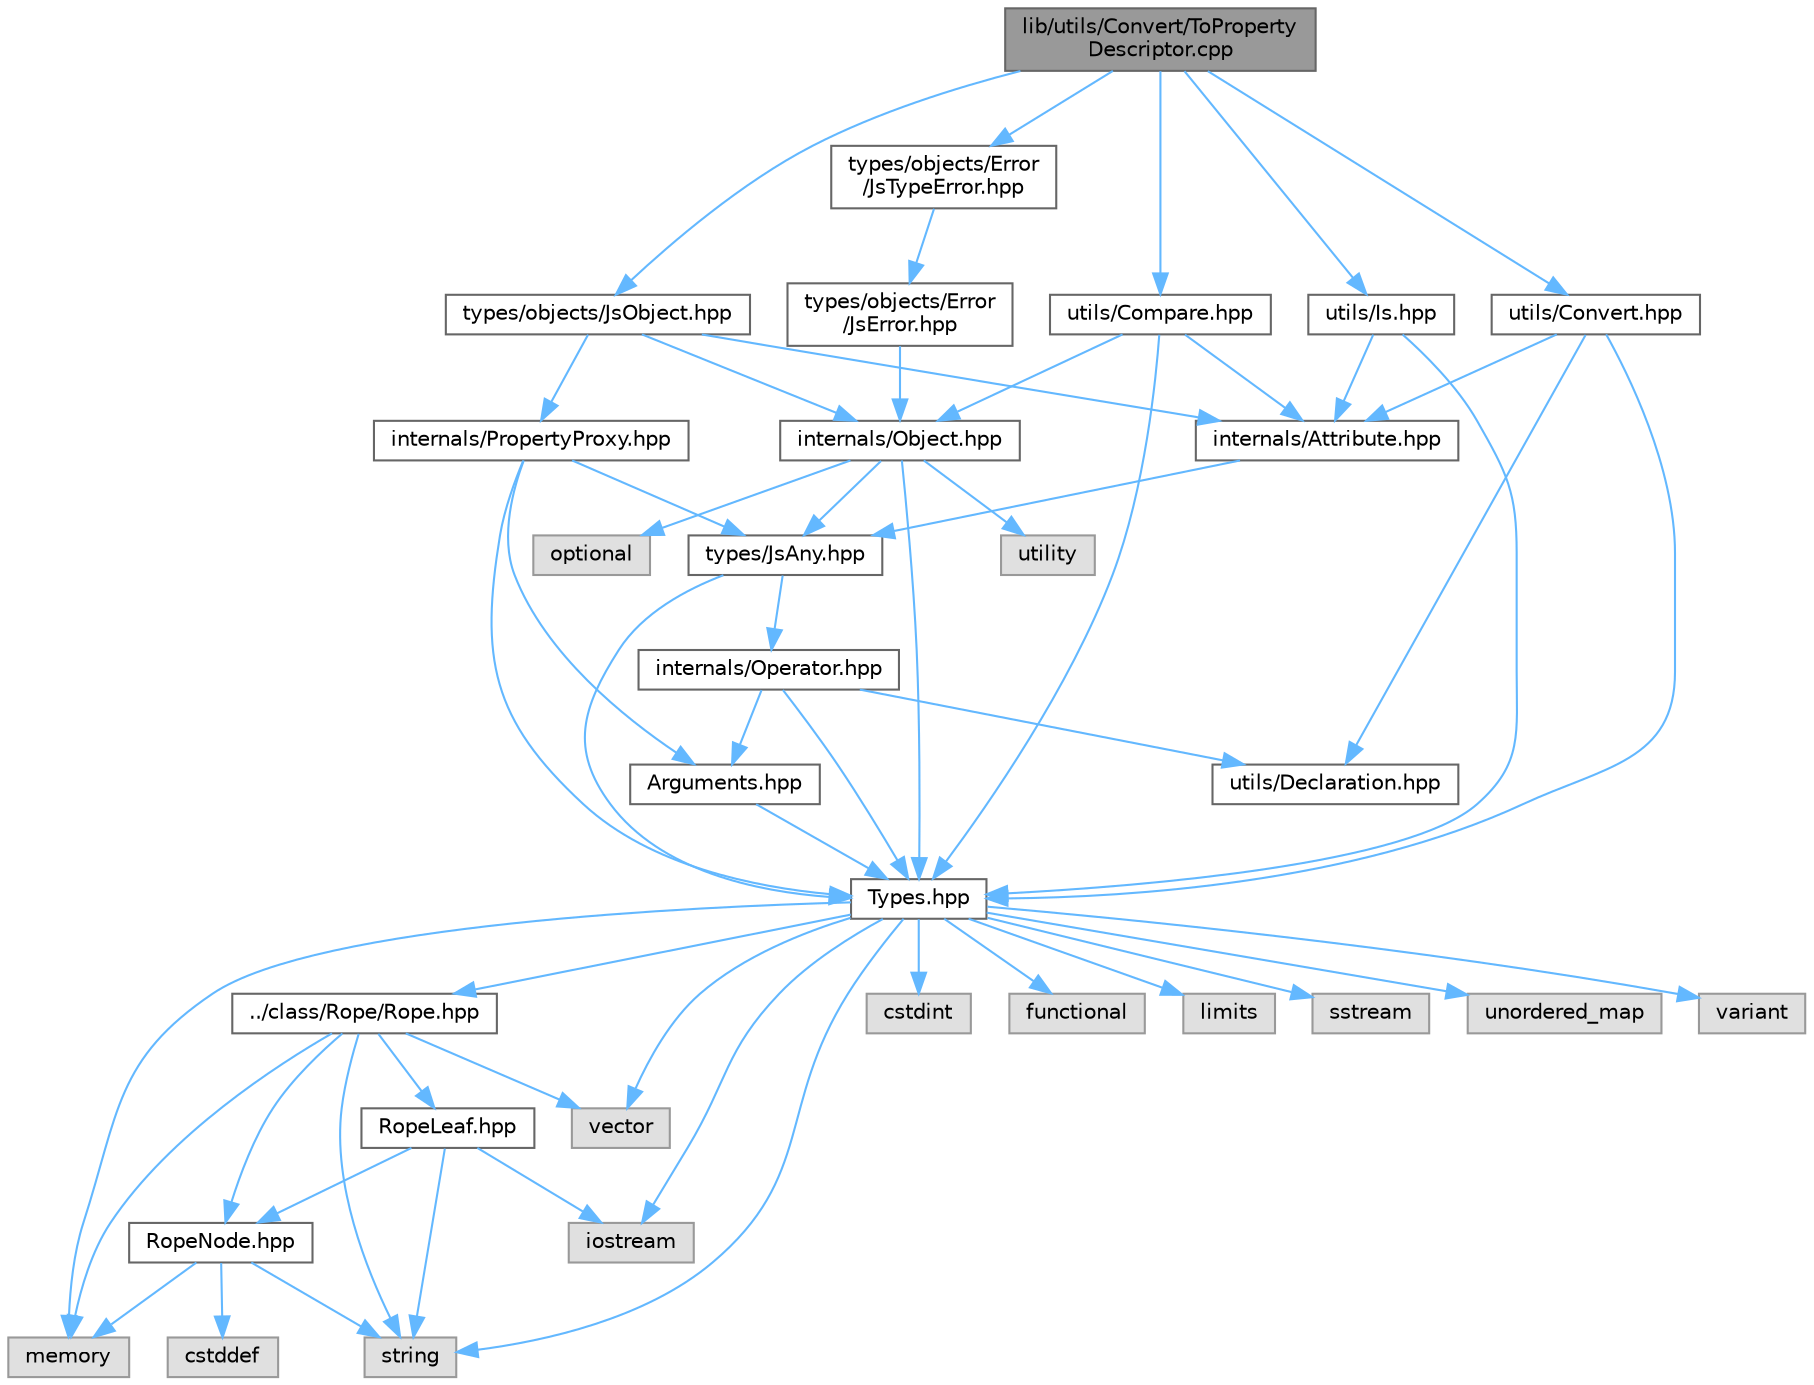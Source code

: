 digraph "lib/utils/Convert/ToPropertyDescriptor.cpp"
{
 // LATEX_PDF_SIZE
  bgcolor="transparent";
  edge [fontname=Helvetica,fontsize=10,labelfontname=Helvetica,labelfontsize=10];
  node [fontname=Helvetica,fontsize=10,shape=box,height=0.2,width=0.4];
  Node1 [id="Node000001",label="lib/utils/Convert/ToProperty\lDescriptor.cpp",height=0.2,width=0.4,color="gray40", fillcolor="grey60", style="filled", fontcolor="black",tooltip=" "];
  Node1 -> Node2 [id="edge1_Node000001_Node000002",color="steelblue1",style="solid",tooltip=" "];
  Node2 [id="Node000002",label="types/objects/JsObject.hpp",height=0.2,width=0.4,color="grey40", fillcolor="white", style="filled",URL="$JsObject_8hpp.html",tooltip=" "];
  Node2 -> Node3 [id="edge2_Node000002_Node000003",color="steelblue1",style="solid",tooltip=" "];
  Node3 [id="Node000003",label="internals/Attribute.hpp",height=0.2,width=0.4,color="grey40", fillcolor="white", style="filled",URL="$Attribute_8hpp.html",tooltip=" "];
  Node3 -> Node4 [id="edge3_Node000003_Node000004",color="steelblue1",style="solid",tooltip=" "];
  Node4 [id="Node000004",label="types/JsAny.hpp",height=0.2,width=0.4,color="grey40", fillcolor="white", style="filled",URL="$JsAny_8hpp.html",tooltip=" "];
  Node4 -> Node5 [id="edge4_Node000004_Node000005",color="steelblue1",style="solid",tooltip=" "];
  Node5 [id="Node000005",label="Types.hpp",height=0.2,width=0.4,color="grey40", fillcolor="white", style="filled",URL="$Types_8hpp.html",tooltip=" "];
  Node5 -> Node6 [id="edge5_Node000005_Node000006",color="steelblue1",style="solid",tooltip=" "];
  Node6 [id="Node000006",label="../class/Rope/Rope.hpp",height=0.2,width=0.4,color="grey40", fillcolor="white", style="filled",URL="$Rope_8hpp.html",tooltip=" "];
  Node6 -> Node7 [id="edge6_Node000006_Node000007",color="steelblue1",style="solid",tooltip=" "];
  Node7 [id="Node000007",label="RopeLeaf.hpp",height=0.2,width=0.4,color="grey40", fillcolor="white", style="filled",URL="$RopeLeaf_8hpp.html",tooltip=" "];
  Node7 -> Node8 [id="edge7_Node000007_Node000008",color="steelblue1",style="solid",tooltip=" "];
  Node8 [id="Node000008",label="RopeNode.hpp",height=0.2,width=0.4,color="grey40", fillcolor="white", style="filled",URL="$RopeNode_8hpp.html",tooltip=" "];
  Node8 -> Node9 [id="edge8_Node000008_Node000009",color="steelblue1",style="solid",tooltip=" "];
  Node9 [id="Node000009",label="cstddef",height=0.2,width=0.4,color="grey60", fillcolor="#E0E0E0", style="filled",tooltip=" "];
  Node8 -> Node10 [id="edge9_Node000008_Node000010",color="steelblue1",style="solid",tooltip=" "];
  Node10 [id="Node000010",label="memory",height=0.2,width=0.4,color="grey60", fillcolor="#E0E0E0", style="filled",tooltip=" "];
  Node8 -> Node11 [id="edge10_Node000008_Node000011",color="steelblue1",style="solid",tooltip=" "];
  Node11 [id="Node000011",label="string",height=0.2,width=0.4,color="grey60", fillcolor="#E0E0E0", style="filled",tooltip=" "];
  Node7 -> Node12 [id="edge11_Node000007_Node000012",color="steelblue1",style="solid",tooltip=" "];
  Node12 [id="Node000012",label="iostream",height=0.2,width=0.4,color="grey60", fillcolor="#E0E0E0", style="filled",tooltip=" "];
  Node7 -> Node11 [id="edge12_Node000007_Node000011",color="steelblue1",style="solid",tooltip=" "];
  Node6 -> Node8 [id="edge13_Node000006_Node000008",color="steelblue1",style="solid",tooltip=" "];
  Node6 -> Node10 [id="edge14_Node000006_Node000010",color="steelblue1",style="solid",tooltip=" "];
  Node6 -> Node11 [id="edge15_Node000006_Node000011",color="steelblue1",style="solid",tooltip=" "];
  Node6 -> Node13 [id="edge16_Node000006_Node000013",color="steelblue1",style="solid",tooltip=" "];
  Node13 [id="Node000013",label="vector",height=0.2,width=0.4,color="grey60", fillcolor="#E0E0E0", style="filled",tooltip=" "];
  Node5 -> Node14 [id="edge17_Node000005_Node000014",color="steelblue1",style="solid",tooltip=" "];
  Node14 [id="Node000014",label="cstdint",height=0.2,width=0.4,color="grey60", fillcolor="#E0E0E0", style="filled",tooltip=" "];
  Node5 -> Node15 [id="edge18_Node000005_Node000015",color="steelblue1",style="solid",tooltip=" "];
  Node15 [id="Node000015",label="functional",height=0.2,width=0.4,color="grey60", fillcolor="#E0E0E0", style="filled",tooltip=" "];
  Node5 -> Node12 [id="edge19_Node000005_Node000012",color="steelblue1",style="solid",tooltip=" "];
  Node5 -> Node16 [id="edge20_Node000005_Node000016",color="steelblue1",style="solid",tooltip=" "];
  Node16 [id="Node000016",label="limits",height=0.2,width=0.4,color="grey60", fillcolor="#E0E0E0", style="filled",tooltip=" "];
  Node5 -> Node10 [id="edge21_Node000005_Node000010",color="steelblue1",style="solid",tooltip=" "];
  Node5 -> Node17 [id="edge22_Node000005_Node000017",color="steelblue1",style="solid",tooltip=" "];
  Node17 [id="Node000017",label="sstream",height=0.2,width=0.4,color="grey60", fillcolor="#E0E0E0", style="filled",tooltip=" "];
  Node5 -> Node11 [id="edge23_Node000005_Node000011",color="steelblue1",style="solid",tooltip=" "];
  Node5 -> Node18 [id="edge24_Node000005_Node000018",color="steelblue1",style="solid",tooltip=" "];
  Node18 [id="Node000018",label="unordered_map",height=0.2,width=0.4,color="grey60", fillcolor="#E0E0E0", style="filled",tooltip=" "];
  Node5 -> Node19 [id="edge25_Node000005_Node000019",color="steelblue1",style="solid",tooltip=" "];
  Node19 [id="Node000019",label="variant",height=0.2,width=0.4,color="grey60", fillcolor="#E0E0E0", style="filled",tooltip=" "];
  Node5 -> Node13 [id="edge26_Node000005_Node000013",color="steelblue1",style="solid",tooltip=" "];
  Node4 -> Node20 [id="edge27_Node000004_Node000020",color="steelblue1",style="solid",tooltip=" "];
  Node20 [id="Node000020",label="internals/Operator.hpp",height=0.2,width=0.4,color="grey40", fillcolor="white", style="filled",URL="$Operator_8hpp.html",tooltip=" "];
  Node20 -> Node21 [id="edge28_Node000020_Node000021",color="steelblue1",style="solid",tooltip=" "];
  Node21 [id="Node000021",label="Arguments.hpp",height=0.2,width=0.4,color="grey40", fillcolor="white", style="filled",URL="$Arguments_8hpp.html",tooltip=" "];
  Node21 -> Node5 [id="edge29_Node000021_Node000005",color="steelblue1",style="solid",tooltip=" "];
  Node20 -> Node5 [id="edge30_Node000020_Node000005",color="steelblue1",style="solid",tooltip=" "];
  Node20 -> Node22 [id="edge31_Node000020_Node000022",color="steelblue1",style="solid",tooltip=" "];
  Node22 [id="Node000022",label="utils/Declaration.hpp",height=0.2,width=0.4,color="grey40", fillcolor="white", style="filled",URL="$Declaration_8hpp.html",tooltip=" "];
  Node2 -> Node23 [id="edge32_Node000002_Node000023",color="steelblue1",style="solid",tooltip=" "];
  Node23 [id="Node000023",label="internals/Object.hpp",height=0.2,width=0.4,color="grey40", fillcolor="white", style="filled",URL="$Object_8hpp.html",tooltip=" "];
  Node23 -> Node4 [id="edge33_Node000023_Node000004",color="steelblue1",style="solid",tooltip=" "];
  Node23 -> Node5 [id="edge34_Node000023_Node000005",color="steelblue1",style="solid",tooltip=" "];
  Node23 -> Node24 [id="edge35_Node000023_Node000024",color="steelblue1",style="solid",tooltip=" "];
  Node24 [id="Node000024",label="optional",height=0.2,width=0.4,color="grey60", fillcolor="#E0E0E0", style="filled",tooltip=" "];
  Node23 -> Node25 [id="edge36_Node000023_Node000025",color="steelblue1",style="solid",tooltip=" "];
  Node25 [id="Node000025",label="utility",height=0.2,width=0.4,color="grey60", fillcolor="#E0E0E0", style="filled",tooltip=" "];
  Node2 -> Node26 [id="edge37_Node000002_Node000026",color="steelblue1",style="solid",tooltip=" "];
  Node26 [id="Node000026",label="internals/PropertyProxy.hpp",height=0.2,width=0.4,color="grey40", fillcolor="white", style="filled",URL="$PropertyProxy_8hpp.html",tooltip=" "];
  Node26 -> Node21 [id="edge38_Node000026_Node000021",color="steelblue1",style="solid",tooltip=" "];
  Node26 -> Node4 [id="edge39_Node000026_Node000004",color="steelblue1",style="solid",tooltip=" "];
  Node26 -> Node5 [id="edge40_Node000026_Node000005",color="steelblue1",style="solid",tooltip=" "];
  Node1 -> Node27 [id="edge41_Node000001_Node000027",color="steelblue1",style="solid",tooltip=" "];
  Node27 [id="Node000027",label="types/objects/Error\l/JsTypeError.hpp",height=0.2,width=0.4,color="grey40", fillcolor="white", style="filled",URL="$JsTypeError_8hpp.html",tooltip=" "];
  Node27 -> Node28 [id="edge42_Node000027_Node000028",color="steelblue1",style="solid",tooltip=" "];
  Node28 [id="Node000028",label="types/objects/Error\l/JsError.hpp",height=0.2,width=0.4,color="grey40", fillcolor="white", style="filled",URL="$JsError_8hpp.html",tooltip=" "];
  Node28 -> Node23 [id="edge43_Node000028_Node000023",color="steelblue1",style="solid",tooltip=" "];
  Node1 -> Node29 [id="edge44_Node000001_Node000029",color="steelblue1",style="solid",tooltip=" "];
  Node29 [id="Node000029",label="utils/Compare.hpp",height=0.2,width=0.4,color="grey40", fillcolor="white", style="filled",URL="$Compare_8hpp.html",tooltip=" "];
  Node29 -> Node3 [id="edge45_Node000029_Node000003",color="steelblue1",style="solid",tooltip=" "];
  Node29 -> Node5 [id="edge46_Node000029_Node000005",color="steelblue1",style="solid",tooltip=" "];
  Node29 -> Node23 [id="edge47_Node000029_Node000023",color="steelblue1",style="solid",tooltip=" "];
  Node1 -> Node30 [id="edge48_Node000001_Node000030",color="steelblue1",style="solid",tooltip=" "];
  Node30 [id="Node000030",label="utils/Convert.hpp",height=0.2,width=0.4,color="grey40", fillcolor="white", style="filled",URL="$Convert_8hpp.html",tooltip=" "];
  Node30 -> Node3 [id="edge49_Node000030_Node000003",color="steelblue1",style="solid",tooltip=" "];
  Node30 -> Node5 [id="edge50_Node000030_Node000005",color="steelblue1",style="solid",tooltip=" "];
  Node30 -> Node22 [id="edge51_Node000030_Node000022",color="steelblue1",style="solid",tooltip=" "];
  Node1 -> Node31 [id="edge52_Node000001_Node000031",color="steelblue1",style="solid",tooltip=" "];
  Node31 [id="Node000031",label="utils/Is.hpp",height=0.2,width=0.4,color="grey40", fillcolor="white", style="filled",URL="$Is_8hpp.html",tooltip=" "];
  Node31 -> Node3 [id="edge53_Node000031_Node000003",color="steelblue1",style="solid",tooltip=" "];
  Node31 -> Node5 [id="edge54_Node000031_Node000005",color="steelblue1",style="solid",tooltip=" "];
}
